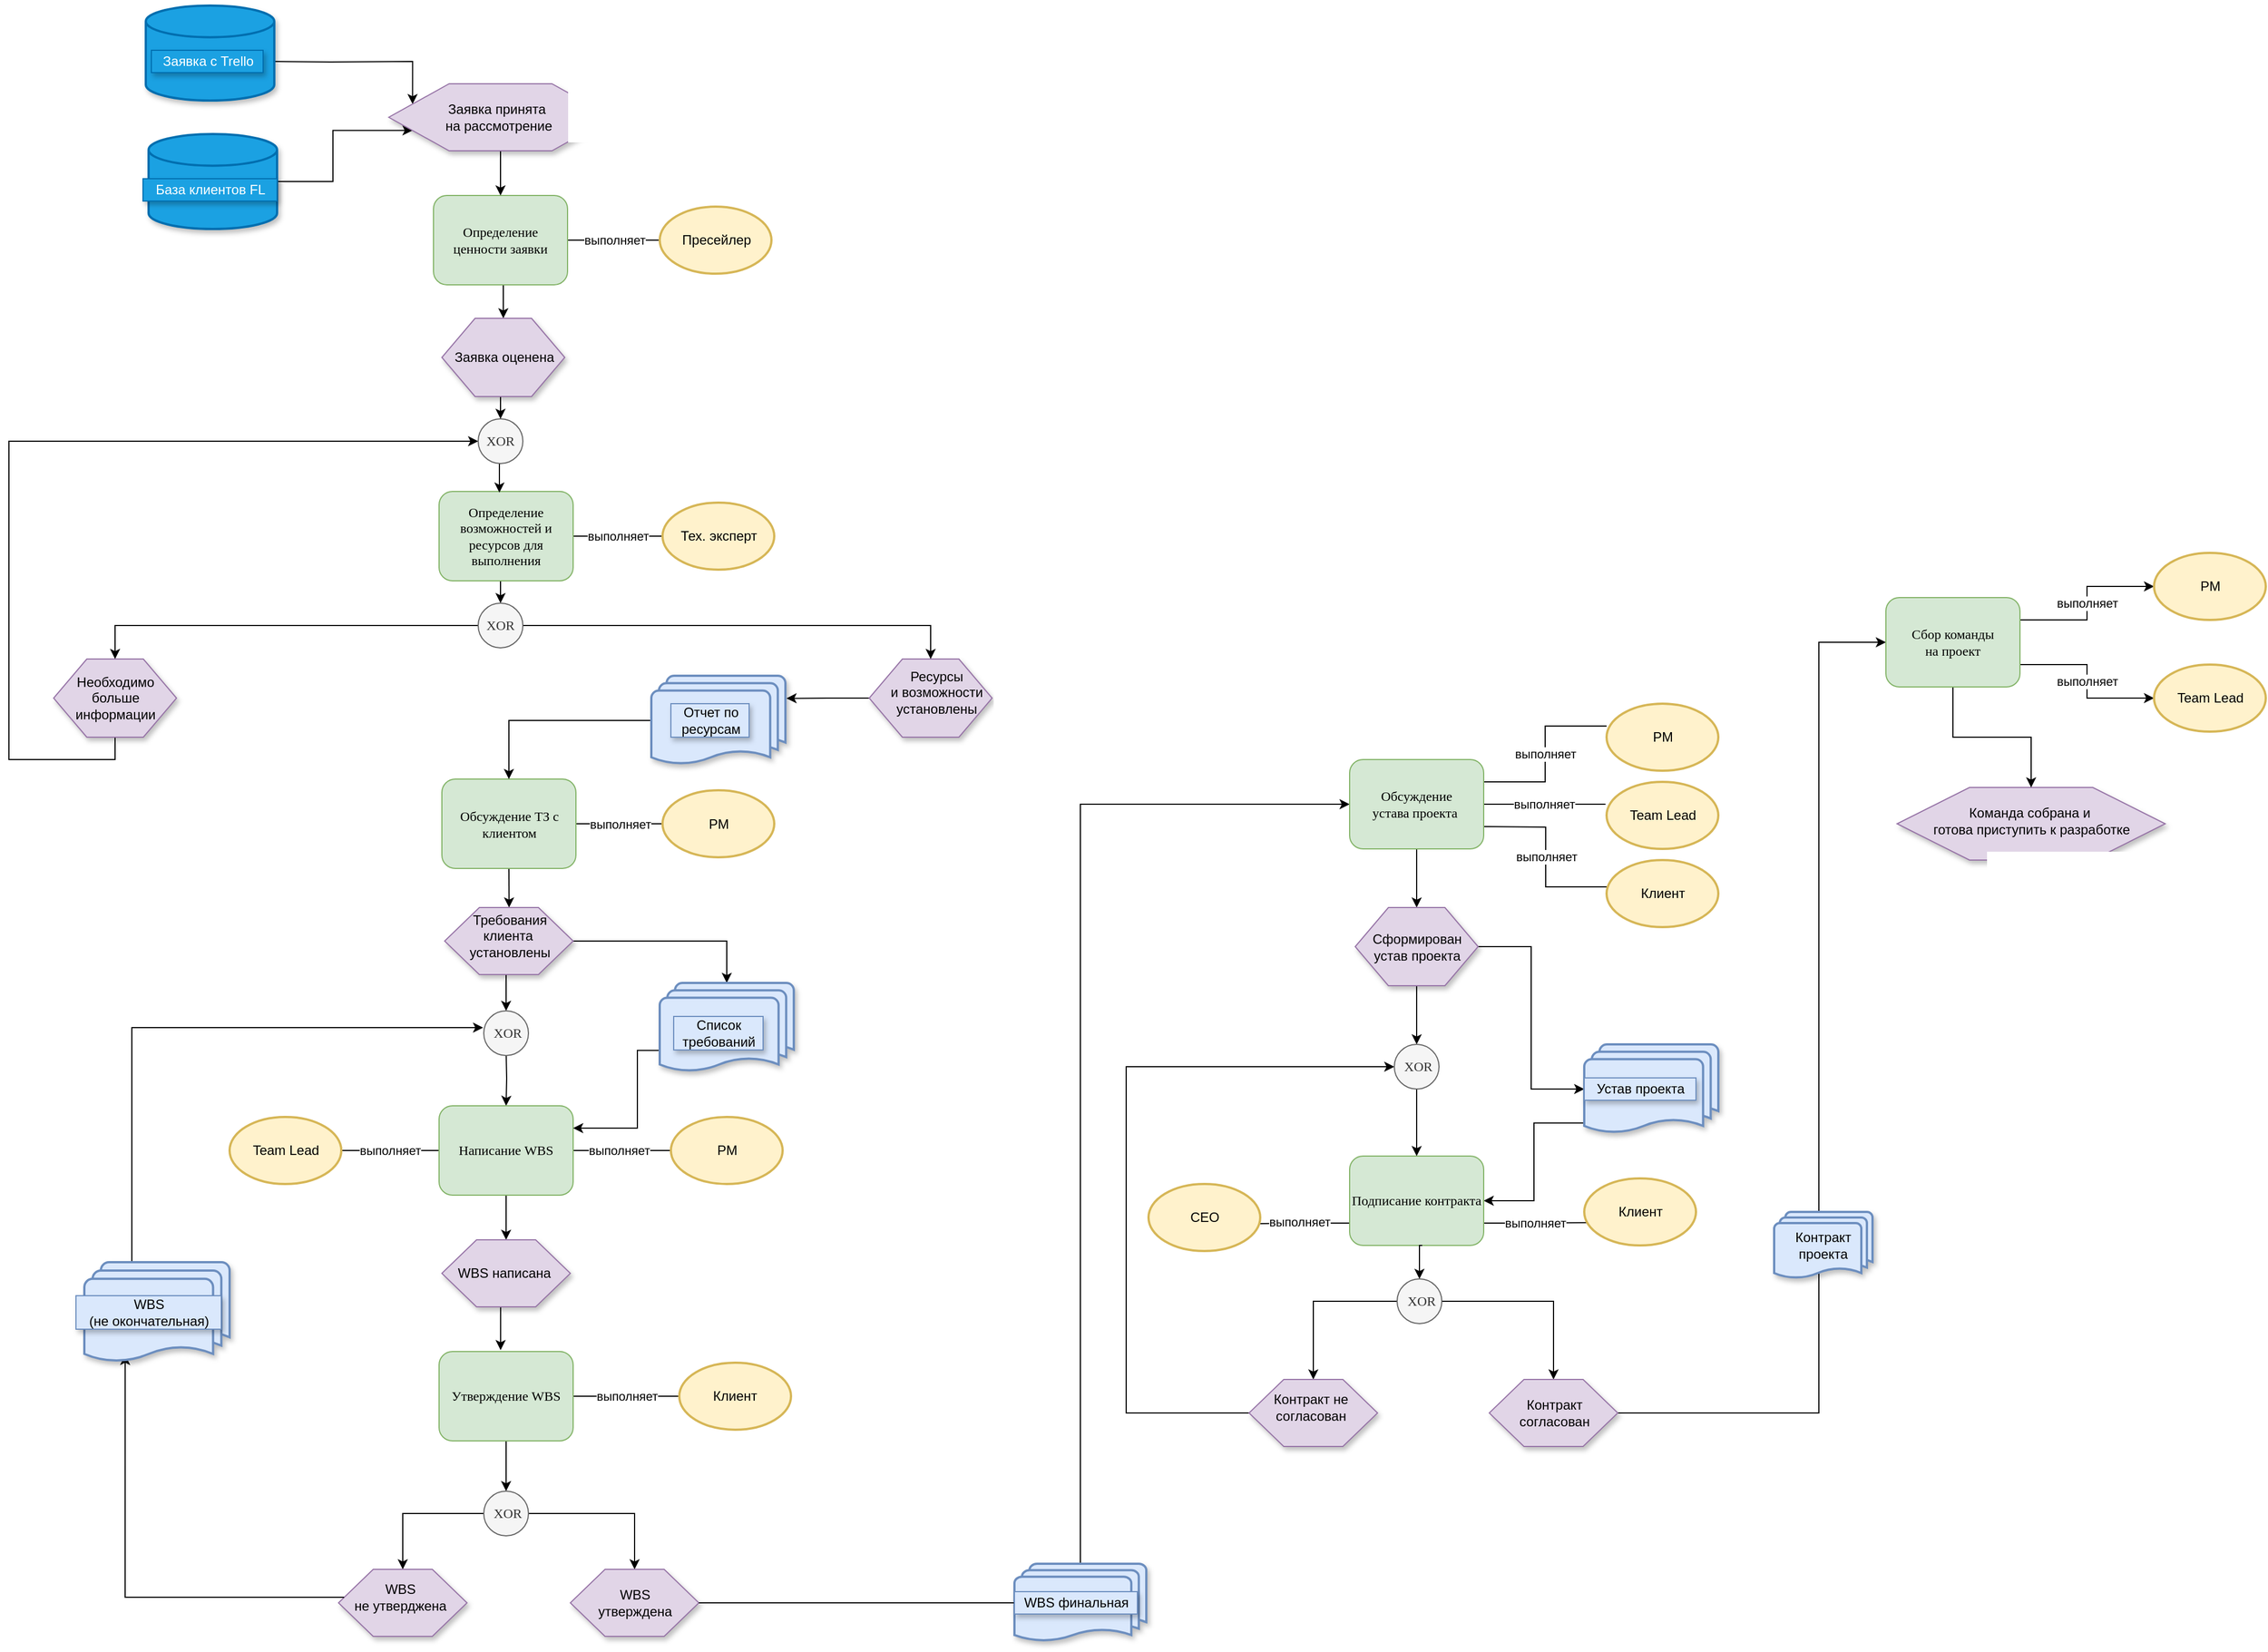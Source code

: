 <mxfile version="15.5.8" type="github">
  <diagram name="Page-1" id="8ce9d11a-91a2-4d17-14d8-a56ed91bf033">
    <mxGraphModel dx="3265" dy="1620" grid="1" gridSize="10" guides="1" tooltips="1" connect="1" arrows="1" fold="1" page="1" pageScale="1" pageWidth="900" pageHeight="1600" background="none" math="0" shadow="0">
      <root>
        <mxCell id="0" />
        <mxCell id="1" parent="0" />
        <mxCell id="XL9_cZ4qsGIXgxrW0bPy-180" style="edgeStyle=orthogonalEdgeStyle;rounded=0;orthogonalLoop=1;jettySize=auto;html=1;entryX=0;entryY=0.25;entryDx=0;entryDy=0;endArrow=classic;endFill=1;" edge="1" parent="1" target="XL9_cZ4qsGIXgxrW0bPy-146">
          <mxGeometry relative="1" as="geometry">
            <mxPoint x="145" y="120.0" as="sourcePoint" />
          </mxGeometry>
        </mxCell>
        <mxCell id="XL9_cZ4qsGIXgxrW0bPy-179" style="edgeStyle=orthogonalEdgeStyle;rounded=0;orthogonalLoop=1;jettySize=auto;html=1;entryX=0;entryY=0.75;entryDx=0;entryDy=0;endArrow=classic;endFill=1;" edge="1" parent="1" source="XL9_cZ4qsGIXgxrW0bPy-8" target="XL9_cZ4qsGIXgxrW0bPy-146">
          <mxGeometry relative="1" as="geometry" />
        </mxCell>
        <mxCell id="XL9_cZ4qsGIXgxrW0bPy-8" value="" style="strokeWidth=2;html=1;shape=mxgraph.flowchart.database;whiteSpace=wrap;shadow=1;fillColor=#1ba1e2;fontColor=#ffffff;strokeColor=#006EAF;" vertex="1" parent="1">
          <mxGeometry x="35" y="185" width="115" height="85" as="geometry" />
        </mxCell>
        <mxCell id="XL9_cZ4qsGIXgxrW0bPy-9" value="База клиентов FL" style="text;html=1;resizable=0;autosize=1;align=center;verticalAlign=middle;points=[];fillColor=#1ba1e2;strokeColor=#006EAF;rounded=0;shadow=1;fontColor=#ffffff;" vertex="1" parent="1">
          <mxGeometry x="30" y="225" width="120" height="20" as="geometry" />
        </mxCell>
        <mxCell id="XL9_cZ4qsGIXgxrW0bPy-175" style="edgeStyle=orthogonalEdgeStyle;rounded=0;orthogonalLoop=1;jettySize=auto;html=1;exitX=0.5;exitY=1;exitDx=0;exitDy=0;entryX=0;entryY=0.5;entryDx=0;entryDy=0;endArrow=classic;endFill=1;" edge="1" parent="1" source="XL9_cZ4qsGIXgxrW0bPy-18" target="XL9_cZ4qsGIXgxrW0bPy-144">
          <mxGeometry relative="1" as="geometry">
            <Array as="points">
              <mxPoint x="5" y="745" />
              <mxPoint x="-90" y="745" />
              <mxPoint x="-90" y="460" />
            </Array>
          </mxGeometry>
        </mxCell>
        <mxCell id="XL9_cZ4qsGIXgxrW0bPy-18" value="" style="verticalLabelPosition=bottom;verticalAlign=top;html=1;shape=hexagon;perimeter=hexagonPerimeter2;arcSize=6;size=0.27;shadow=1;fillColor=#e1d5e7;strokeColor=#9673a6;" vertex="1" parent="1">
          <mxGeometry x="-50" y="655" width="110" height="70" as="geometry" />
        </mxCell>
        <mxCell id="XL9_cZ4qsGIXgxrW0bPy-20" value="Необходимо&lt;br&gt;больше&lt;br&gt;информации" style="text;html=1;resizable=0;autosize=1;align=center;verticalAlign=middle;points=[];fillColor=none;strokeColor=none;rounded=0;shadow=1;" vertex="1" parent="1">
          <mxGeometry x="-40" y="665" width="90" height="50" as="geometry" />
        </mxCell>
        <mxCell id="XL9_cZ4qsGIXgxrW0bPy-118" style="edgeStyle=orthogonalEdgeStyle;rounded=0;orthogonalLoop=1;jettySize=auto;html=1;exitX=1;exitY=0.5;exitDx=0;exitDy=0;entryX=0;entryY=0.5;entryDx=0;entryDy=0;entryPerimeter=0;endArrow=none;endFill=0;" edge="1" parent="1" source="XL9_cZ4qsGIXgxrW0bPy-21" target="XL9_cZ4qsGIXgxrW0bPy-116">
          <mxGeometry relative="1" as="geometry" />
        </mxCell>
        <mxCell id="XL9_cZ4qsGIXgxrW0bPy-119" value="выполняет" style="edgeLabel;html=1;align=center;verticalAlign=middle;resizable=0;points=[];" vertex="1" connectable="0" parent="XL9_cZ4qsGIXgxrW0bPy-118">
          <mxGeometry x="-0.275" y="-1" relative="1" as="geometry">
            <mxPoint x="11" y="-1" as="offset" />
          </mxGeometry>
        </mxCell>
        <mxCell id="XL9_cZ4qsGIXgxrW0bPy-170" style="edgeStyle=orthogonalEdgeStyle;rounded=0;orthogonalLoop=1;jettySize=auto;html=1;exitX=0.5;exitY=1;exitDx=0;exitDy=0;entryX=0.5;entryY=0;entryDx=0;entryDy=0;endArrow=classic;endFill=1;" edge="1" parent="1" source="XL9_cZ4qsGIXgxrW0bPy-21" target="XL9_cZ4qsGIXgxrW0bPy-169">
          <mxGeometry relative="1" as="geometry" />
        </mxCell>
        <mxCell id="XL9_cZ4qsGIXgxrW0bPy-21" value="Определение&lt;br&gt;возможностей и ресурсов для выполнения" style="rounded=1;whiteSpace=wrap;html=1;shadow=0;labelBackgroundColor=none;strokeWidth=1;fontFamily=Verdana;fontSize=12;align=center;fillColor=#d5e8d4;strokeColor=#82b366;" vertex="1" parent="1">
          <mxGeometry x="295" y="505" width="120" height="80" as="geometry" />
        </mxCell>
        <mxCell id="XL9_cZ4qsGIXgxrW0bPy-182" style="edgeStyle=orthogonalEdgeStyle;rounded=0;orthogonalLoop=1;jettySize=auto;html=1;exitX=0;exitY=0.5;exitDx=0;exitDy=0;entryX=1.008;entryY=0.253;entryDx=0;entryDy=0;entryPerimeter=0;endArrow=classic;endFill=1;" edge="1" parent="1" source="XL9_cZ4qsGIXgxrW0bPy-32" target="XL9_cZ4qsGIXgxrW0bPy-176">
          <mxGeometry relative="1" as="geometry" />
        </mxCell>
        <mxCell id="XL9_cZ4qsGIXgxrW0bPy-32" value="" style="verticalLabelPosition=bottom;verticalAlign=top;html=1;shape=hexagon;perimeter=hexagonPerimeter2;arcSize=6;size=0.27;shadow=1;fillColor=#e1d5e7;strokeColor=#9673a6;" vertex="1" parent="1">
          <mxGeometry x="680" y="655" width="110" height="70" as="geometry" />
        </mxCell>
        <mxCell id="XL9_cZ4qsGIXgxrW0bPy-34" value="Ресурсы&lt;br&gt;и возможности&lt;br&gt;установлены" style="text;html=1;resizable=0;autosize=1;align=center;verticalAlign=middle;points=[];fillColor=none;strokeColor=none;rounded=0;shadow=1;" vertex="1" parent="1">
          <mxGeometry x="690" y="660" width="100" height="50" as="geometry" />
        </mxCell>
        <mxCell id="XL9_cZ4qsGIXgxrW0bPy-46" value="выполняет" style="edgeStyle=orthogonalEdgeStyle;rounded=0;orthogonalLoop=1;jettySize=auto;html=1;endArrow=none;endFill=0;" edge="1" parent="1" source="XL9_cZ4qsGIXgxrW0bPy-38" target="XL9_cZ4qsGIXgxrW0bPy-44">
          <mxGeometry relative="1" as="geometry" />
        </mxCell>
        <mxCell id="XL9_cZ4qsGIXgxrW0bPy-159" style="edgeStyle=orthogonalEdgeStyle;rounded=0;orthogonalLoop=1;jettySize=auto;html=1;exitX=0.5;exitY=1;exitDx=0;exitDy=0;entryX=0.502;entryY=0;entryDx=0;entryDy=0;entryPerimeter=0;endArrow=classic;endFill=1;" edge="1" parent="1" source="XL9_cZ4qsGIXgxrW0bPy-38" target="XL9_cZ4qsGIXgxrW0bPy-42">
          <mxGeometry relative="1" as="geometry" />
        </mxCell>
        <mxCell id="XL9_cZ4qsGIXgxrW0bPy-38" value="Обсуждение ТЗ с&lt;br&gt;клиентом" style="rounded=1;whiteSpace=wrap;html=1;shadow=0;labelBackgroundColor=none;strokeWidth=1;fontFamily=Verdana;fontSize=12;align=center;fillColor=#d5e8d4;strokeColor=#82b366;" vertex="1" parent="1">
          <mxGeometry x="297.5" y="762.5" width="120" height="80" as="geometry" />
        </mxCell>
        <mxCell id="XL9_cZ4qsGIXgxrW0bPy-48" style="edgeStyle=orthogonalEdgeStyle;rounded=0;orthogonalLoop=1;jettySize=auto;html=1;exitX=0.5;exitY=1;exitDx=0;exitDy=0;entryX=0.5;entryY=0;entryDx=0;entryDy=0;endArrow=classic;endFill=1;" edge="1" parent="1" target="XL9_cZ4qsGIXgxrW0bPy-47">
          <mxGeometry relative="1" as="geometry">
            <mxPoint x="355" y="1005" as="sourcePoint" />
          </mxGeometry>
        </mxCell>
        <mxCell id="XL9_cZ4qsGIXgxrW0bPy-185" style="edgeStyle=orthogonalEdgeStyle;rounded=0;orthogonalLoop=1;jettySize=auto;html=1;exitX=1;exitY=0.5;exitDx=0;exitDy=0;entryX=0.5;entryY=0;entryDx=0;entryDy=0;entryPerimeter=0;endArrow=classic;endFill=1;" edge="1" parent="1" source="XL9_cZ4qsGIXgxrW0bPy-41" target="XL9_cZ4qsGIXgxrW0bPy-85">
          <mxGeometry relative="1" as="geometry" />
        </mxCell>
        <mxCell id="XL9_cZ4qsGIXgxrW0bPy-186" style="edgeStyle=orthogonalEdgeStyle;rounded=0;orthogonalLoop=1;jettySize=auto;html=1;exitX=0.5;exitY=1;exitDx=0;exitDy=0;entryX=0.5;entryY=0;entryDx=0;entryDy=0;endArrow=classic;endFill=1;" edge="1" parent="1" source="XL9_cZ4qsGIXgxrW0bPy-41" target="XL9_cZ4qsGIXgxrW0bPy-181">
          <mxGeometry relative="1" as="geometry" />
        </mxCell>
        <mxCell id="XL9_cZ4qsGIXgxrW0bPy-41" value="" style="verticalLabelPosition=bottom;verticalAlign=top;html=1;shape=hexagon;perimeter=hexagonPerimeter2;arcSize=6;size=0.27;shadow=1;fillColor=#e1d5e7;strokeColor=#9673a6;" vertex="1" parent="1">
          <mxGeometry x="300" y="877.5" width="115" height="60" as="geometry" />
        </mxCell>
        <mxCell id="XL9_cZ4qsGIXgxrW0bPy-42" value="Требования&lt;br&gt;клиента&amp;nbsp;&lt;br&gt;установлены" style="text;html=1;resizable=0;autosize=1;align=center;verticalAlign=middle;points=[];fillColor=none;strokeColor=none;rounded=0;shadow=1;" vertex="1" parent="1">
          <mxGeometry x="312.5" y="877.5" width="90" height="50" as="geometry" />
        </mxCell>
        <mxCell id="XL9_cZ4qsGIXgxrW0bPy-44" value="" style="strokeWidth=2;html=1;shape=mxgraph.flowchart.start_1;whiteSpace=wrap;fillColor=#fff2cc;strokeColor=#d6b656;" vertex="1" parent="1">
          <mxGeometry x="495" y="772.5" width="100" height="60" as="geometry" />
        </mxCell>
        <mxCell id="XL9_cZ4qsGIXgxrW0bPy-45" value="PM" style="text;html=1;resizable=0;autosize=1;align=center;verticalAlign=middle;points=[];fillColor=none;strokeColor=none;rounded=0;shadow=1;" vertex="1" parent="1">
          <mxGeometry x="530" y="792.5" width="30" height="20" as="geometry" />
        </mxCell>
        <mxCell id="XL9_cZ4qsGIXgxrW0bPy-52" style="edgeStyle=orthogonalEdgeStyle;rounded=0;orthogonalLoop=1;jettySize=auto;html=1;exitX=1;exitY=0.5;exitDx=0;exitDy=0;entryX=0;entryY=0.5;entryDx=0;entryDy=0;entryPerimeter=0;endArrow=none;endFill=0;" edge="1" parent="1" source="XL9_cZ4qsGIXgxrW0bPy-47" target="XL9_cZ4qsGIXgxrW0bPy-50">
          <mxGeometry relative="1" as="geometry" />
        </mxCell>
        <mxCell id="XL9_cZ4qsGIXgxrW0bPy-53" value="выполняет" style="edgeLabel;html=1;align=center;verticalAlign=middle;resizable=0;points=[];" vertex="1" connectable="0" parent="XL9_cZ4qsGIXgxrW0bPy-52">
          <mxGeometry x="-0.065" relative="1" as="geometry">
            <mxPoint as="offset" />
          </mxGeometry>
        </mxCell>
        <mxCell id="XL9_cZ4qsGIXgxrW0bPy-54" value="выполняет" style="edgeStyle=orthogonalEdgeStyle;rounded=0;orthogonalLoop=1;jettySize=auto;html=1;exitX=0;exitY=0.5;exitDx=0;exitDy=0;entryX=1;entryY=0.5;entryDx=0;entryDy=0;entryPerimeter=0;endArrow=none;endFill=0;" edge="1" parent="1" source="XL9_cZ4qsGIXgxrW0bPy-47" target="XL9_cZ4qsGIXgxrW0bPy-51">
          <mxGeometry relative="1" as="geometry" />
        </mxCell>
        <mxCell id="XL9_cZ4qsGIXgxrW0bPy-58" style="edgeStyle=orthogonalEdgeStyle;rounded=0;orthogonalLoop=1;jettySize=auto;html=1;exitX=0.5;exitY=1;exitDx=0;exitDy=0;entryX=0.5;entryY=0;entryDx=0;entryDy=0;endArrow=classic;endFill=1;" edge="1" parent="1" source="XL9_cZ4qsGIXgxrW0bPy-47" target="XL9_cZ4qsGIXgxrW0bPy-56">
          <mxGeometry relative="1" as="geometry" />
        </mxCell>
        <mxCell id="XL9_cZ4qsGIXgxrW0bPy-47" value="Написание WBS" style="rounded=1;whiteSpace=wrap;html=1;shadow=0;labelBackgroundColor=none;strokeWidth=1;fontFamily=Verdana;fontSize=12;align=center;fillColor=#d5e8d4;strokeColor=#82b366;" vertex="1" parent="1">
          <mxGeometry x="295" y="1055" width="120" height="80" as="geometry" />
        </mxCell>
        <mxCell id="XL9_cZ4qsGIXgxrW0bPy-50" value="PM" style="strokeWidth=2;html=1;shape=mxgraph.flowchart.start_1;whiteSpace=wrap;fillColor=#fff2cc;strokeColor=#d6b656;" vertex="1" parent="1">
          <mxGeometry x="502.5" y="1065" width="100" height="60" as="geometry" />
        </mxCell>
        <mxCell id="XL9_cZ4qsGIXgxrW0bPy-51" value="Team Lead" style="strokeWidth=2;html=1;shape=mxgraph.flowchart.start_1;whiteSpace=wrap;fillColor=#fff2cc;strokeColor=#d6b656;" vertex="1" parent="1">
          <mxGeometry x="107.5" y="1065" width="100" height="60" as="geometry" />
        </mxCell>
        <mxCell id="XL9_cZ4qsGIXgxrW0bPy-61" style="edgeStyle=orthogonalEdgeStyle;rounded=0;orthogonalLoop=1;jettySize=auto;html=1;exitX=0.5;exitY=1;exitDx=0;exitDy=0;entryX=0.459;entryY=-0.016;entryDx=0;entryDy=0;entryPerimeter=0;endArrow=classic;endFill=1;" edge="1" parent="1" target="XL9_cZ4qsGIXgxrW0bPy-60">
          <mxGeometry relative="1" as="geometry">
            <mxPoint x="352.5" y="1235" as="sourcePoint" />
          </mxGeometry>
        </mxCell>
        <mxCell id="XL9_cZ4qsGIXgxrW0bPy-56" value="" style="verticalLabelPosition=bottom;verticalAlign=top;html=1;shape=hexagon;perimeter=hexagonPerimeter2;arcSize=6;size=0.27;shadow=1;fillColor=#e1d5e7;strokeColor=#9673a6;" vertex="1" parent="1">
          <mxGeometry x="297.5" y="1175" width="115" height="60" as="geometry" />
        </mxCell>
        <mxCell id="XL9_cZ4qsGIXgxrW0bPy-59" value="WBS написана" style="text;html=1;resizable=0;autosize=1;align=center;verticalAlign=middle;points=[];fillColor=none;strokeColor=none;rounded=0;shadow=1;" vertex="1" parent="1">
          <mxGeometry x="302.5" y="1195" width="100" height="20" as="geometry" />
        </mxCell>
        <mxCell id="XL9_cZ4qsGIXgxrW0bPy-63" style="edgeStyle=orthogonalEdgeStyle;rounded=0;orthogonalLoop=1;jettySize=auto;html=1;exitX=0.5;exitY=1;exitDx=0;exitDy=0;entryX=0.5;entryY=0;entryDx=0;entryDy=0;endArrow=classic;endFill=1;" edge="1" parent="1" source="XL9_cZ4qsGIXgxrW0bPy-60" target="XL9_cZ4qsGIXgxrW0bPy-62">
          <mxGeometry relative="1" as="geometry" />
        </mxCell>
        <mxCell id="XL9_cZ4qsGIXgxrW0bPy-69" value="выполняет" style="edgeStyle=orthogonalEdgeStyle;rounded=0;orthogonalLoop=1;jettySize=auto;html=1;exitX=1;exitY=0.5;exitDx=0;exitDy=0;entryX=0;entryY=0.5;entryDx=0;entryDy=0;entryPerimeter=0;endArrow=none;endFill=0;" edge="1" parent="1" source="XL9_cZ4qsGIXgxrW0bPy-60" target="XL9_cZ4qsGIXgxrW0bPy-68">
          <mxGeometry relative="1" as="geometry" />
        </mxCell>
        <mxCell id="XL9_cZ4qsGIXgxrW0bPy-60" value="Утверждение WBS" style="rounded=1;whiteSpace=wrap;html=1;shadow=0;labelBackgroundColor=none;strokeWidth=1;fontFamily=Verdana;fontSize=12;align=center;fillColor=#d5e8d4;strokeColor=#82b366;" vertex="1" parent="1">
          <mxGeometry x="295" y="1275" width="120" height="80" as="geometry" />
        </mxCell>
        <mxCell id="XL9_cZ4qsGIXgxrW0bPy-70" style="edgeStyle=orthogonalEdgeStyle;rounded=0;orthogonalLoop=1;jettySize=auto;html=1;exitX=0;exitY=0.5;exitDx=0;exitDy=0;entryX=0.5;entryY=0;entryDx=0;entryDy=0;endArrow=classic;endFill=1;" edge="1" parent="1" source="XL9_cZ4qsGIXgxrW0bPy-62" target="XL9_cZ4qsGIXgxrW0bPy-64">
          <mxGeometry relative="1" as="geometry" />
        </mxCell>
        <mxCell id="XL9_cZ4qsGIXgxrW0bPy-74" style="edgeStyle=orthogonalEdgeStyle;rounded=0;orthogonalLoop=1;jettySize=auto;html=1;exitX=1;exitY=0.5;exitDx=0;exitDy=0;entryX=0.5;entryY=0;entryDx=0;entryDy=0;endArrow=classic;endFill=1;" edge="1" parent="1" source="XL9_cZ4qsGIXgxrW0bPy-62" target="XL9_cZ4qsGIXgxrW0bPy-66">
          <mxGeometry relative="1" as="geometry" />
        </mxCell>
        <mxCell id="XL9_cZ4qsGIXgxrW0bPy-62" value="&amp;nbsp;XOR" style="ellipse;whiteSpace=wrap;html=1;rounded=1;shadow=0;labelBackgroundColor=none;strokeWidth=1;fontFamily=Verdana;fontSize=12;align=center;fillColor=#f5f5f5;fontColor=#333333;strokeColor=#666666;" vertex="1" parent="1">
          <mxGeometry x="335" y="1400" width="40" height="40" as="geometry" />
        </mxCell>
        <mxCell id="XL9_cZ4qsGIXgxrW0bPy-64" value="" style="verticalLabelPosition=bottom;verticalAlign=top;html=1;shape=hexagon;perimeter=hexagonPerimeter2;arcSize=6;size=0.27;shadow=1;fillColor=#e1d5e7;strokeColor=#9673a6;" vertex="1" parent="1">
          <mxGeometry x="205" y="1470" width="115" height="60" as="geometry" />
        </mxCell>
        <mxCell id="XL9_cZ4qsGIXgxrW0bPy-187" style="edgeStyle=orthogonalEdgeStyle;rounded=0;orthogonalLoop=1;jettySize=auto;html=1;entryX=0.281;entryY=0.922;entryDx=0;entryDy=0;entryPerimeter=0;endArrow=classic;endFill=1;" edge="1" parent="1" source="XL9_cZ4qsGIXgxrW0bPy-65" target="XL9_cZ4qsGIXgxrW0bPy-82">
          <mxGeometry relative="1" as="geometry" />
        </mxCell>
        <mxCell id="XL9_cZ4qsGIXgxrW0bPy-65" value="WBS &lt;br&gt;не утверджена" style="text;html=1;resizable=0;autosize=1;align=center;verticalAlign=middle;points=[];fillColor=none;strokeColor=none;rounded=0;shadow=1;" vertex="1" parent="1">
          <mxGeometry x="210" y="1480" width="100" height="30" as="geometry" />
        </mxCell>
        <mxCell id="XL9_cZ4qsGIXgxrW0bPy-66" value="" style="verticalLabelPosition=bottom;verticalAlign=top;html=1;shape=hexagon;perimeter=hexagonPerimeter2;arcSize=6;size=0.27;shadow=1;fillColor=#e1d5e7;strokeColor=#9673a6;" vertex="1" parent="1">
          <mxGeometry x="412.5" y="1470" width="115" height="60" as="geometry" />
        </mxCell>
        <mxCell id="XL9_cZ4qsGIXgxrW0bPy-67" value="WBS &lt;br&gt;утверждена" style="text;html=1;resizable=0;autosize=1;align=center;verticalAlign=middle;points=[];fillColor=none;strokeColor=none;rounded=0;shadow=1;" vertex="1" parent="1">
          <mxGeometry x="430" y="1485" width="80" height="30" as="geometry" />
        </mxCell>
        <mxCell id="XL9_cZ4qsGIXgxrW0bPy-68" value="Клиент" style="strokeWidth=2;html=1;shape=mxgraph.flowchart.start_1;whiteSpace=wrap;fillColor=#fff2cc;strokeColor=#d6b656;" vertex="1" parent="1">
          <mxGeometry x="510" y="1285" width="100" height="60" as="geometry" />
        </mxCell>
        <mxCell id="XL9_cZ4qsGIXgxrW0bPy-190" style="edgeStyle=orthogonalEdgeStyle;rounded=0;orthogonalLoop=1;jettySize=auto;html=1;exitX=0.5;exitY=0;exitDx=0;exitDy=0;exitPerimeter=0;entryX=0;entryY=0.5;entryDx=0;entryDy=0;endArrow=classic;endFill=1;" edge="1" parent="1" source="XL9_cZ4qsGIXgxrW0bPy-79" target="XL9_cZ4qsGIXgxrW0bPy-95">
          <mxGeometry relative="1" as="geometry" />
        </mxCell>
        <mxCell id="XL9_cZ4qsGIXgxrW0bPy-79" value="" style="strokeWidth=2;html=1;shape=mxgraph.flowchart.multi-document;whiteSpace=wrap;shadow=1;fillColor=#dae8fc;strokeColor=#6c8ebf;" vertex="1" parent="1">
          <mxGeometry x="810" y="1465" width="118" height="70" as="geometry" />
        </mxCell>
        <mxCell id="XL9_cZ4qsGIXgxrW0bPy-80" value="" style="edgeStyle=orthogonalEdgeStyle;rounded=0;orthogonalLoop=1;jettySize=auto;html=1;exitX=1;exitY=0.5;exitDx=0;exitDy=0;entryX=0;entryY=0.5;entryDx=0;entryDy=0;endArrow=none;endFill=1;" edge="1" parent="1" source="XL9_cZ4qsGIXgxrW0bPy-66" target="XL9_cZ4qsGIXgxrW0bPy-79">
          <mxGeometry relative="1" as="geometry">
            <mxPoint x="530.0" y="1380" as="sourcePoint" />
            <mxPoint x="930" y="730" as="targetPoint" />
          </mxGeometry>
        </mxCell>
        <mxCell id="XL9_cZ4qsGIXgxrW0bPy-81" value="WBS финальная" style="text;html=1;resizable=0;autosize=1;align=center;verticalAlign=middle;points=[];fillColor=#dae8fc;strokeColor=#6c8ebf;rounded=0;shadow=1;" vertex="1" parent="1">
          <mxGeometry x="810" y="1490" width="110" height="20" as="geometry" />
        </mxCell>
        <mxCell id="XL9_cZ4qsGIXgxrW0bPy-188" style="edgeStyle=orthogonalEdgeStyle;rounded=0;orthogonalLoop=1;jettySize=auto;html=1;entryX=-0.015;entryY=0.375;entryDx=0;entryDy=0;entryPerimeter=0;endArrow=classic;endFill=1;" edge="1" parent="1" source="XL9_cZ4qsGIXgxrW0bPy-82" target="XL9_cZ4qsGIXgxrW0bPy-181">
          <mxGeometry relative="1" as="geometry">
            <Array as="points">
              <mxPoint x="20" y="985" />
            </Array>
          </mxGeometry>
        </mxCell>
        <mxCell id="XL9_cZ4qsGIXgxrW0bPy-82" value="" style="strokeWidth=2;html=1;shape=mxgraph.flowchart.multi-document;whiteSpace=wrap;shadow=1;fillColor=#dae8fc;strokeColor=#6c8ebf;" vertex="1" parent="1">
          <mxGeometry x="-22.5" y="1195" width="130" height="90" as="geometry" />
        </mxCell>
        <mxCell id="XL9_cZ4qsGIXgxrW0bPy-83" value="WBS &lt;br&gt;(не окончательная)" style="text;html=1;resizable=0;autosize=1;align=center;verticalAlign=middle;points=[];fillColor=#dae8fc;strokeColor=#6c8ebf;rounded=0;shadow=1;" vertex="1" parent="1">
          <mxGeometry x="-30" y="1225" width="130" height="30" as="geometry" />
        </mxCell>
        <mxCell id="XL9_cZ4qsGIXgxrW0bPy-88" style="edgeStyle=orthogonalEdgeStyle;rounded=0;orthogonalLoop=1;jettySize=auto;html=1;exitX=0.5;exitY=0.88;exitDx=0;exitDy=0;exitPerimeter=0;entryX=1;entryY=0.25;entryDx=0;entryDy=0;endArrow=classic;endFill=1;" edge="1" parent="1" target="XL9_cZ4qsGIXgxrW0bPy-47">
          <mxGeometry relative="1" as="geometry">
            <mxPoint x="552.5" y="1005.4" as="sourcePoint" />
            <Array as="points">
              <mxPoint x="472.5" y="1005" />
              <mxPoint x="472.5" y="1075" />
            </Array>
          </mxGeometry>
        </mxCell>
        <mxCell id="XL9_cZ4qsGIXgxrW0bPy-85" value="" style="strokeWidth=2;html=1;shape=mxgraph.flowchart.multi-document;whiteSpace=wrap;shadow=1;fillColor=#dae8fc;strokeColor=#6c8ebf;" vertex="1" parent="1">
          <mxGeometry x="492.5" y="945" width="120" height="80" as="geometry" />
        </mxCell>
        <mxCell id="XL9_cZ4qsGIXgxrW0bPy-86" value="Список &lt;br&gt;требований" style="text;html=1;resizable=0;autosize=1;align=center;verticalAlign=middle;points=[];fillColor=#dae8fc;strokeColor=#6c8ebf;rounded=0;shadow=1;" vertex="1" parent="1">
          <mxGeometry x="505" y="975" width="80" height="30" as="geometry" />
        </mxCell>
        <mxCell id="XL9_cZ4qsGIXgxrW0bPy-127" value="выполняет" style="edgeStyle=orthogonalEdgeStyle;rounded=0;orthogonalLoop=1;jettySize=auto;html=1;exitX=1;exitY=0.5;exitDx=0;exitDy=0;entryX=-0.01;entryY=0.333;entryDx=0;entryDy=0;entryPerimeter=0;endArrow=none;endFill=0;" edge="1" parent="1" source="XL9_cZ4qsGIXgxrW0bPy-95" target="XL9_cZ4qsGIXgxrW0bPy-125">
          <mxGeometry relative="1" as="geometry" />
        </mxCell>
        <mxCell id="XL9_cZ4qsGIXgxrW0bPy-128" value="выполняет" style="edgeStyle=orthogonalEdgeStyle;rounded=0;orthogonalLoop=1;jettySize=auto;html=1;exitX=1;exitY=0.25;exitDx=0;exitDy=0;entryX=0;entryY=0.333;entryDx=0;entryDy=0;entryPerimeter=0;endArrow=none;endFill=0;" edge="1" parent="1" source="XL9_cZ4qsGIXgxrW0bPy-95" target="XL9_cZ4qsGIXgxrW0bPy-123">
          <mxGeometry relative="1" as="geometry" />
        </mxCell>
        <mxCell id="XL9_cZ4qsGIXgxrW0bPy-129" value="выполняет" style="edgeStyle=orthogonalEdgeStyle;rounded=0;orthogonalLoop=1;jettySize=auto;html=1;entryX=0.01;entryY=0.4;entryDx=0;entryDy=0;entryPerimeter=0;endArrow=none;endFill=0;" edge="1" parent="1" target="XL9_cZ4qsGIXgxrW0bPy-121">
          <mxGeometry relative="1" as="geometry">
            <mxPoint x="1230" y="805" as="sourcePoint" />
          </mxGeometry>
        </mxCell>
        <mxCell id="XL9_cZ4qsGIXgxrW0bPy-200" style="edgeStyle=orthogonalEdgeStyle;rounded=0;orthogonalLoop=1;jettySize=auto;html=1;exitX=0.5;exitY=1;exitDx=0;exitDy=0;entryX=0.5;entryY=0;entryDx=0;entryDy=0;endArrow=classic;endFill=1;" edge="1" parent="1" source="XL9_cZ4qsGIXgxrW0bPy-95" target="XL9_cZ4qsGIXgxrW0bPy-96">
          <mxGeometry relative="1" as="geometry" />
        </mxCell>
        <mxCell id="XL9_cZ4qsGIXgxrW0bPy-95" value="Обсуждение&lt;br&gt;устава проекта&amp;nbsp;" style="rounded=1;whiteSpace=wrap;html=1;shadow=0;labelBackgroundColor=none;strokeWidth=1;fontFamily=Verdana;fontSize=12;align=center;fillColor=#d5e8d4;strokeColor=#82b366;" vertex="1" parent="1">
          <mxGeometry x="1110" y="745" width="120" height="80" as="geometry" />
        </mxCell>
        <mxCell id="XL9_cZ4qsGIXgxrW0bPy-100" style="edgeStyle=orthogonalEdgeStyle;rounded=0;orthogonalLoop=1;jettySize=auto;html=1;exitX=1;exitY=0.5;exitDx=0;exitDy=0;entryX=0;entryY=0.5;entryDx=0;entryDy=0;entryPerimeter=0;endArrow=classic;endFill=1;" edge="1" parent="1" source="XL9_cZ4qsGIXgxrW0bPy-96" target="XL9_cZ4qsGIXgxrW0bPy-98">
          <mxGeometry relative="1" as="geometry" />
        </mxCell>
        <mxCell id="XL9_cZ4qsGIXgxrW0bPy-201" style="edgeStyle=orthogonalEdgeStyle;rounded=0;orthogonalLoop=1;jettySize=auto;html=1;exitX=0.5;exitY=1;exitDx=0;exitDy=0;entryX=0.5;entryY=0;entryDx=0;entryDy=0;endArrow=classic;endFill=1;" edge="1" parent="1" source="XL9_cZ4qsGIXgxrW0bPy-96" target="XL9_cZ4qsGIXgxrW0bPy-197">
          <mxGeometry relative="1" as="geometry" />
        </mxCell>
        <mxCell id="XL9_cZ4qsGIXgxrW0bPy-96" value="" style="verticalLabelPosition=bottom;verticalAlign=top;html=1;shape=hexagon;perimeter=hexagonPerimeter2;arcSize=6;size=0.27;shadow=1;fillColor=#e1d5e7;strokeColor=#9673a6;" vertex="1" parent="1">
          <mxGeometry x="1115" y="877.5" width="110" height="70" as="geometry" />
        </mxCell>
        <mxCell id="XL9_cZ4qsGIXgxrW0bPy-97" value="Сформирован&lt;br&gt;устав проекта" style="text;html=1;resizable=0;autosize=1;align=center;verticalAlign=middle;points=[];fillColor=none;strokeColor=none;rounded=0;shadow=1;" vertex="1" parent="1">
          <mxGeometry x="1120" y="897.5" width="100" height="30" as="geometry" />
        </mxCell>
        <mxCell id="XL9_cZ4qsGIXgxrW0bPy-105" style="edgeStyle=orthogonalEdgeStyle;rounded=0;orthogonalLoop=1;jettySize=auto;html=1;exitX=0.5;exitY=0.88;exitDx=0;exitDy=0;exitPerimeter=0;entryX=1;entryY=0.5;entryDx=0;entryDy=0;endArrow=classic;endFill=1;" edge="1" parent="1" source="XL9_cZ4qsGIXgxrW0bPy-98" target="XL9_cZ4qsGIXgxrW0bPy-101">
          <mxGeometry relative="1" as="geometry" />
        </mxCell>
        <mxCell id="XL9_cZ4qsGIXgxrW0bPy-98" value="" style="strokeWidth=2;html=1;shape=mxgraph.flowchart.multi-document;whiteSpace=wrap;shadow=1;fillColor=#dae8fc;strokeColor=#6c8ebf;" vertex="1" parent="1">
          <mxGeometry x="1320" y="1000" width="120" height="80" as="geometry" />
        </mxCell>
        <mxCell id="XL9_cZ4qsGIXgxrW0bPy-99" value="Устав проекта" style="text;html=1;resizable=0;autosize=1;align=center;verticalAlign=middle;points=[];fillColor=#dae8fc;strokeColor=#6c8ebf;rounded=0;shadow=1;" vertex="1" parent="1">
          <mxGeometry x="1320" y="1030" width="100" height="20" as="geometry" />
        </mxCell>
        <mxCell id="XL9_cZ4qsGIXgxrW0bPy-207" style="edgeStyle=orthogonalEdgeStyle;rounded=0;orthogonalLoop=1;jettySize=auto;html=1;exitX=0;exitY=0.75;exitDx=0;exitDy=0;entryX=1;entryY=0.592;entryDx=0;entryDy=0;entryPerimeter=0;endArrow=none;endFill=0;" edge="1" parent="1" source="XL9_cZ4qsGIXgxrW0bPy-101" target="XL9_cZ4qsGIXgxrW0bPy-204">
          <mxGeometry relative="1" as="geometry" />
        </mxCell>
        <mxCell id="XL9_cZ4qsGIXgxrW0bPy-208" value="выполняет" style="edgeLabel;html=1;align=center;verticalAlign=middle;resizable=0;points=[];" vertex="1" connectable="0" parent="XL9_cZ4qsGIXgxrW0bPy-207">
          <mxGeometry x="0.149" y="-2" relative="1" as="geometry">
            <mxPoint as="offset" />
          </mxGeometry>
        </mxCell>
        <mxCell id="XL9_cZ4qsGIXgxrW0bPy-209" value="выполняет" style="edgeStyle=orthogonalEdgeStyle;rounded=0;orthogonalLoop=1;jettySize=auto;html=1;exitX=1;exitY=0.75;exitDx=0;exitDy=0;entryX=0.029;entryY=0.66;entryDx=0;entryDy=0;entryPerimeter=0;endArrow=none;endFill=0;" edge="1" parent="1" source="XL9_cZ4qsGIXgxrW0bPy-101" target="XL9_cZ4qsGIXgxrW0bPy-202">
          <mxGeometry relative="1" as="geometry" />
        </mxCell>
        <mxCell id="XL9_cZ4qsGIXgxrW0bPy-101" value="Подписание контракта" style="rounded=1;whiteSpace=wrap;html=1;shadow=0;labelBackgroundColor=none;strokeWidth=1;fontFamily=Verdana;fontSize=12;align=center;fillColor=#d5e8d4;strokeColor=#82b366;" vertex="1" parent="1">
          <mxGeometry x="1110" y="1100" width="120" height="80" as="geometry" />
        </mxCell>
        <mxCell id="XL9_cZ4qsGIXgxrW0bPy-107" style="edgeStyle=orthogonalEdgeStyle;rounded=0;orthogonalLoop=1;jettySize=auto;html=1;exitX=0.5;exitY=1;exitDx=0;exitDy=0;entryX=0.5;entryY=0;entryDx=0;entryDy=0;endArrow=classic;endFill=1;" edge="1" parent="1" target="XL9_cZ4qsGIXgxrW0bPy-110">
          <mxGeometry relative="1" as="geometry">
            <mxPoint x="1175" y="1180" as="sourcePoint" />
          </mxGeometry>
        </mxCell>
        <mxCell id="XL9_cZ4qsGIXgxrW0bPy-108" style="edgeStyle=orthogonalEdgeStyle;rounded=0;orthogonalLoop=1;jettySize=auto;html=1;exitX=0;exitY=0.5;exitDx=0;exitDy=0;entryX=0.5;entryY=0;entryDx=0;entryDy=0;endArrow=classic;endFill=1;" edge="1" parent="1" source="XL9_cZ4qsGIXgxrW0bPy-110" target="XL9_cZ4qsGIXgxrW0bPy-111">
          <mxGeometry relative="1" as="geometry" />
        </mxCell>
        <mxCell id="XL9_cZ4qsGIXgxrW0bPy-109" style="edgeStyle=orthogonalEdgeStyle;rounded=0;orthogonalLoop=1;jettySize=auto;html=1;exitX=1;exitY=0.5;exitDx=0;exitDy=0;entryX=0.5;entryY=0;entryDx=0;entryDy=0;endArrow=classic;endFill=1;" edge="1" parent="1" source="XL9_cZ4qsGIXgxrW0bPy-110" target="XL9_cZ4qsGIXgxrW0bPy-113">
          <mxGeometry relative="1" as="geometry" />
        </mxCell>
        <mxCell id="XL9_cZ4qsGIXgxrW0bPy-110" value="&amp;nbsp;XOR" style="ellipse;whiteSpace=wrap;html=1;rounded=1;shadow=0;labelBackgroundColor=none;strokeWidth=1;fontFamily=Verdana;fontSize=12;align=center;fillColor=#f5f5f5;fontColor=#333333;strokeColor=#666666;" vertex="1" parent="1">
          <mxGeometry x="1152.5" y="1210" width="40" height="40" as="geometry" />
        </mxCell>
        <mxCell id="XL9_cZ4qsGIXgxrW0bPy-199" style="edgeStyle=orthogonalEdgeStyle;rounded=0;orthogonalLoop=1;jettySize=auto;html=1;exitX=0;exitY=0.5;exitDx=0;exitDy=0;entryX=0;entryY=0.5;entryDx=0;entryDy=0;endArrow=classic;endFill=1;" edge="1" parent="1" source="XL9_cZ4qsGIXgxrW0bPy-111" target="XL9_cZ4qsGIXgxrW0bPy-197">
          <mxGeometry relative="1" as="geometry">
            <Array as="points">
              <mxPoint x="910" y="1330" />
              <mxPoint x="910" y="1020" />
            </Array>
          </mxGeometry>
        </mxCell>
        <mxCell id="XL9_cZ4qsGIXgxrW0bPy-111" value="" style="verticalLabelPosition=bottom;verticalAlign=top;html=1;shape=hexagon;perimeter=hexagonPerimeter2;arcSize=6;size=0.27;shadow=1;fillColor=#e1d5e7;strokeColor=#9673a6;" vertex="1" parent="1">
          <mxGeometry x="1020" y="1300" width="115" height="60" as="geometry" />
        </mxCell>
        <mxCell id="XL9_cZ4qsGIXgxrW0bPy-112" value="Контракт не&lt;br&gt;согласован" style="text;html=1;resizable=0;autosize=1;align=center;verticalAlign=middle;points=[];fillColor=none;strokeColor=none;rounded=0;shadow=1;" vertex="1" parent="1">
          <mxGeometry x="1030" y="1310" width="90" height="30" as="geometry" />
        </mxCell>
        <mxCell id="XL9_cZ4qsGIXgxrW0bPy-133" style="edgeStyle=orthogonalEdgeStyle;rounded=0;orthogonalLoop=1;jettySize=auto;html=1;exitX=1;exitY=0.5;exitDx=0;exitDy=0;entryX=0;entryY=0.5;entryDx=0;entryDy=0;endArrow=classic;endFill=1;" edge="1" parent="1" source="XL9_cZ4qsGIXgxrW0bPy-113" target="XL9_cZ4qsGIXgxrW0bPy-132">
          <mxGeometry relative="1" as="geometry">
            <Array as="points">
              <mxPoint x="1530" y="1330" />
              <mxPoint x="1530" y="640" />
            </Array>
          </mxGeometry>
        </mxCell>
        <mxCell id="XL9_cZ4qsGIXgxrW0bPy-113" value="" style="verticalLabelPosition=bottom;verticalAlign=top;html=1;shape=hexagon;perimeter=hexagonPerimeter2;arcSize=6;size=0.27;shadow=1;fillColor=#e1d5e7;strokeColor=#9673a6;" vertex="1" parent="1">
          <mxGeometry x="1235" y="1300" width="115" height="60" as="geometry" />
        </mxCell>
        <mxCell id="XL9_cZ4qsGIXgxrW0bPy-114" value="Контракт&lt;br&gt;согласован" style="text;html=1;resizable=0;autosize=1;align=center;verticalAlign=middle;points=[];fillColor=none;strokeColor=none;rounded=0;shadow=1;" vertex="1" parent="1">
          <mxGeometry x="1252.5" y="1315" width="80" height="30" as="geometry" />
        </mxCell>
        <mxCell id="XL9_cZ4qsGIXgxrW0bPy-116" value="" style="strokeWidth=2;html=1;shape=mxgraph.flowchart.start_1;whiteSpace=wrap;fillColor=#fff2cc;strokeColor=#d6b656;" vertex="1" parent="1">
          <mxGeometry x="495" y="515" width="100" height="60" as="geometry" />
        </mxCell>
        <mxCell id="XL9_cZ4qsGIXgxrW0bPy-117" value="Тех. эксперт" style="text;html=1;resizable=0;autosize=1;align=center;verticalAlign=middle;points=[];fillColor=none;strokeColor=none;rounded=0;shadow=1;" vertex="1" parent="1">
          <mxGeometry x="500" y="535" width="90" height="20" as="geometry" />
        </mxCell>
        <mxCell id="XL9_cZ4qsGIXgxrW0bPy-121" value="" style="strokeWidth=2;html=1;shape=mxgraph.flowchart.start_1;whiteSpace=wrap;fillColor=#fff2cc;strokeColor=#d6b656;" vertex="1" parent="1">
          <mxGeometry x="1340" y="835" width="100" height="60" as="geometry" />
        </mxCell>
        <mxCell id="XL9_cZ4qsGIXgxrW0bPy-122" value="Клиент" style="text;html=1;resizable=0;autosize=1;align=center;verticalAlign=middle;points=[];fillColor=none;strokeColor=none;rounded=0;shadow=1;" vertex="1" parent="1">
          <mxGeometry x="1360" y="855" width="60" height="20" as="geometry" />
        </mxCell>
        <mxCell id="XL9_cZ4qsGIXgxrW0bPy-123" value="" style="strokeWidth=2;html=1;shape=mxgraph.flowchart.start_1;whiteSpace=wrap;fillColor=#fff2cc;strokeColor=#d6b656;" vertex="1" parent="1">
          <mxGeometry x="1340" y="695" width="100" height="60" as="geometry" />
        </mxCell>
        <mxCell id="XL9_cZ4qsGIXgxrW0bPy-124" value="PM" style="text;html=1;resizable=0;autosize=1;align=center;verticalAlign=middle;points=[];fillColor=none;strokeColor=none;rounded=0;shadow=1;" vertex="1" parent="1">
          <mxGeometry x="1375" y="715" width="30" height="20" as="geometry" />
        </mxCell>
        <mxCell id="XL9_cZ4qsGIXgxrW0bPy-125" value="" style="strokeWidth=2;html=1;shape=mxgraph.flowchart.start_1;whiteSpace=wrap;fillColor=#fff2cc;strokeColor=#d6b656;" vertex="1" parent="1">
          <mxGeometry x="1340" y="765" width="100" height="60" as="geometry" />
        </mxCell>
        <mxCell id="XL9_cZ4qsGIXgxrW0bPy-126" value="Team Lead" style="text;html=1;resizable=0;autosize=1;align=center;verticalAlign=middle;points=[];fillColor=none;strokeColor=none;rounded=0;shadow=1;" vertex="1" parent="1">
          <mxGeometry x="1355" y="785" width="70" height="20" as="geometry" />
        </mxCell>
        <mxCell id="XL9_cZ4qsGIXgxrW0bPy-130" value="" style="verticalLabelPosition=bottom;verticalAlign=top;html=1;shape=hexagon;perimeter=hexagonPerimeter2;arcSize=6;size=0.27;shadow=1;fillColor=#e1d5e7;strokeColor=#9673a6;" vertex="1" parent="1">
          <mxGeometry x="1600" y="770" width="240" height="65" as="geometry" />
        </mxCell>
        <mxCell id="XL9_cZ4qsGIXgxrW0bPy-131" value="Команда собрана и&amp;nbsp;&lt;br&gt;готова приступить к разработке" style="text;html=1;resizable=0;autosize=1;align=center;verticalAlign=middle;points=[];fillColor=none;strokeColor=none;rounded=0;shadow=1;" vertex="1" parent="1">
          <mxGeometry x="1620" y="785" width="200" height="30" as="geometry" />
        </mxCell>
        <mxCell id="XL9_cZ4qsGIXgxrW0bPy-134" style="edgeStyle=orthogonalEdgeStyle;rounded=0;orthogonalLoop=1;jettySize=auto;html=1;exitX=0.5;exitY=1;exitDx=0;exitDy=0;entryX=0.5;entryY=0;entryDx=0;entryDy=0;endArrow=classic;endFill=1;" edge="1" parent="1" source="XL9_cZ4qsGIXgxrW0bPy-132" target="XL9_cZ4qsGIXgxrW0bPy-130">
          <mxGeometry relative="1" as="geometry" />
        </mxCell>
        <mxCell id="XL9_cZ4qsGIXgxrW0bPy-140" value="выполняет" style="edgeStyle=orthogonalEdgeStyle;rounded=0;orthogonalLoop=1;jettySize=auto;html=1;exitX=1;exitY=0.25;exitDx=0;exitDy=0;entryX=0;entryY=0.5;entryDx=0;entryDy=0;entryPerimeter=0;endArrow=classic;endFill=1;" edge="1" parent="1" source="XL9_cZ4qsGIXgxrW0bPy-132" target="XL9_cZ4qsGIXgxrW0bPy-136">
          <mxGeometry relative="1" as="geometry" />
        </mxCell>
        <mxCell id="XL9_cZ4qsGIXgxrW0bPy-141" value="выполняет" style="edgeStyle=orthogonalEdgeStyle;rounded=0;orthogonalLoop=1;jettySize=auto;html=1;exitX=1;exitY=0.75;exitDx=0;exitDy=0;entryX=0;entryY=0.5;entryDx=0;entryDy=0;entryPerimeter=0;endArrow=classic;endFill=1;" edge="1" parent="1" source="XL9_cZ4qsGIXgxrW0bPy-132" target="XL9_cZ4qsGIXgxrW0bPy-138">
          <mxGeometry relative="1" as="geometry" />
        </mxCell>
        <mxCell id="XL9_cZ4qsGIXgxrW0bPy-132" value="Сбор команды&lt;br&gt;на проект" style="rounded=1;whiteSpace=wrap;html=1;shadow=0;labelBackgroundColor=none;strokeWidth=1;fontFamily=Verdana;fontSize=12;align=center;fillColor=#d5e8d4;strokeColor=#82b366;" vertex="1" parent="1">
          <mxGeometry x="1590" y="600" width="120" height="80" as="geometry" />
        </mxCell>
        <mxCell id="XL9_cZ4qsGIXgxrW0bPy-135" value="Контракт&lt;br&gt;проекта" style="strokeWidth=2;html=1;shape=mxgraph.flowchart.multi-document;whiteSpace=wrap;shadow=1;fillColor=#dae8fc;strokeColor=#6c8ebf;" vertex="1" parent="1">
          <mxGeometry x="1490" y="1150" width="88" height="60" as="geometry" />
        </mxCell>
        <mxCell id="XL9_cZ4qsGIXgxrW0bPy-136" value="" style="strokeWidth=2;html=1;shape=mxgraph.flowchart.start_1;whiteSpace=wrap;fillColor=#fff2cc;strokeColor=#d6b656;" vertex="1" parent="1">
          <mxGeometry x="1830" y="560" width="100" height="60" as="geometry" />
        </mxCell>
        <mxCell id="XL9_cZ4qsGIXgxrW0bPy-137" value="PM" style="text;html=1;resizable=0;autosize=1;align=center;verticalAlign=middle;points=[];fillColor=none;strokeColor=none;rounded=0;shadow=1;" vertex="1" parent="1">
          <mxGeometry x="1865" y="580" width="30" height="20" as="geometry" />
        </mxCell>
        <mxCell id="XL9_cZ4qsGIXgxrW0bPy-138" value="" style="strokeWidth=2;html=1;shape=mxgraph.flowchart.start_1;whiteSpace=wrap;fillColor=#fff2cc;strokeColor=#d6b656;" vertex="1" parent="1">
          <mxGeometry x="1830" y="660" width="100" height="60" as="geometry" />
        </mxCell>
        <mxCell id="XL9_cZ4qsGIXgxrW0bPy-139" value="Team Lead" style="text;html=1;resizable=0;autosize=1;align=center;verticalAlign=middle;points=[];fillColor=none;strokeColor=none;rounded=0;shadow=1;" vertex="1" parent="1">
          <mxGeometry x="1845" y="680" width="70" height="20" as="geometry" />
        </mxCell>
        <mxCell id="XL9_cZ4qsGIXgxrW0bPy-168" style="edgeStyle=orthogonalEdgeStyle;rounded=0;orthogonalLoop=1;jettySize=auto;html=1;exitX=0.5;exitY=1;exitDx=0;exitDy=0;entryX=0.45;entryY=0.013;entryDx=0;entryDy=0;entryPerimeter=0;endArrow=classic;endFill=1;" edge="1" parent="1" source="XL9_cZ4qsGIXgxrW0bPy-144" target="XL9_cZ4qsGIXgxrW0bPy-21">
          <mxGeometry relative="1" as="geometry" />
        </mxCell>
        <mxCell id="XL9_cZ4qsGIXgxrW0bPy-144" value="XOR" style="ellipse;whiteSpace=wrap;html=1;rounded=1;shadow=0;labelBackgroundColor=none;strokeWidth=1;fontFamily=Verdana;fontSize=12;align=center;fillColor=#f5f5f5;fontColor=#333333;strokeColor=#666666;" vertex="1" parent="1">
          <mxGeometry x="330" y="440" width="40" height="40" as="geometry" />
        </mxCell>
        <mxCell id="XL9_cZ4qsGIXgxrW0bPy-165" value="выполняет" style="edgeStyle=orthogonalEdgeStyle;rounded=0;orthogonalLoop=1;jettySize=auto;html=1;exitX=1;exitY=0.5;exitDx=0;exitDy=0;entryX=0;entryY=0.5;entryDx=0;entryDy=0;entryPerimeter=0;endArrow=none;endFill=0;" edge="1" parent="1" source="XL9_cZ4qsGIXgxrW0bPy-145" target="XL9_cZ4qsGIXgxrW0bPy-163">
          <mxGeometry relative="1" as="geometry" />
        </mxCell>
        <mxCell id="XL9_cZ4qsGIXgxrW0bPy-166" style="edgeStyle=orthogonalEdgeStyle;rounded=0;orthogonalLoop=1;jettySize=auto;html=1;exitX=0.5;exitY=1;exitDx=0;exitDy=0;entryX=0.5;entryY=0;entryDx=0;entryDy=0;endArrow=classic;endFill=1;" edge="1" parent="1" source="XL9_cZ4qsGIXgxrW0bPy-145" target="XL9_cZ4qsGIXgxrW0bPy-160">
          <mxGeometry relative="1" as="geometry" />
        </mxCell>
        <mxCell id="XL9_cZ4qsGIXgxrW0bPy-145" value="Определение&lt;br&gt;ценности заявки" style="rounded=1;whiteSpace=wrap;html=1;shadow=0;labelBackgroundColor=none;strokeWidth=1;fontFamily=Verdana;fontSize=12;align=center;fillColor=#d5e8d4;strokeColor=#82b366;" vertex="1" parent="1">
          <mxGeometry x="290" y="240" width="120" height="80" as="geometry" />
        </mxCell>
        <mxCell id="XL9_cZ4qsGIXgxrW0bPy-178" style="edgeStyle=orthogonalEdgeStyle;rounded=0;orthogonalLoop=1;jettySize=auto;html=1;exitX=0.5;exitY=1;exitDx=0;exitDy=0;endArrow=classic;endFill=1;" edge="1" parent="1" source="XL9_cZ4qsGIXgxrW0bPy-146">
          <mxGeometry relative="1" as="geometry">
            <mxPoint x="350" y="240" as="targetPoint" />
          </mxGeometry>
        </mxCell>
        <mxCell id="XL9_cZ4qsGIXgxrW0bPy-146" value="" style="verticalLabelPosition=bottom;verticalAlign=top;html=1;shape=hexagon;perimeter=hexagonPerimeter2;arcSize=6;size=0.27;shadow=1;fillColor=#e1d5e7;strokeColor=#9673a6;" vertex="1" parent="1">
          <mxGeometry x="250" y="140" width="200" height="60" as="geometry" />
        </mxCell>
        <mxCell id="XL9_cZ4qsGIXgxrW0bPy-151" value="Заявка принята&amp;nbsp;&lt;br&gt;на рассмотрение" style="text;html=1;resizable=0;autosize=1;align=center;verticalAlign=middle;points=[];fillColor=none;strokeColor=none;rounded=0;shadow=1;" vertex="1" parent="1">
          <mxGeometry x="292.5" y="155" width="110" height="30" as="geometry" />
        </mxCell>
        <mxCell id="XL9_cZ4qsGIXgxrW0bPy-167" style="edgeStyle=orthogonalEdgeStyle;rounded=0;orthogonalLoop=1;jettySize=auto;html=1;exitX=0.5;exitY=1;exitDx=0;exitDy=0;entryX=0.5;entryY=0;entryDx=0;entryDy=0;endArrow=classic;endFill=1;" edge="1" parent="1" source="XL9_cZ4qsGIXgxrW0bPy-160" target="XL9_cZ4qsGIXgxrW0bPy-144">
          <mxGeometry relative="1" as="geometry" />
        </mxCell>
        <mxCell id="XL9_cZ4qsGIXgxrW0bPy-160" value="" style="verticalLabelPosition=bottom;verticalAlign=top;html=1;shape=hexagon;perimeter=hexagonPerimeter2;arcSize=6;size=0.27;shadow=1;fillColor=#e1d5e7;strokeColor=#9673a6;" vertex="1" parent="1">
          <mxGeometry x="297.5" y="350" width="110" height="70" as="geometry" />
        </mxCell>
        <mxCell id="XL9_cZ4qsGIXgxrW0bPy-161" value="Заявка оценена" style="text;html=1;resizable=0;autosize=1;align=center;verticalAlign=middle;points=[];fillColor=none;strokeColor=none;rounded=0;shadow=1;" vertex="1" parent="1">
          <mxGeometry x="297.5" y="375" width="110" height="20" as="geometry" />
        </mxCell>
        <mxCell id="XL9_cZ4qsGIXgxrW0bPy-163" value="" style="strokeWidth=2;html=1;shape=mxgraph.flowchart.start_1;whiteSpace=wrap;fillColor=#fff2cc;strokeColor=#d6b656;" vertex="1" parent="1">
          <mxGeometry x="492.5" y="250" width="100" height="60" as="geometry" />
        </mxCell>
        <mxCell id="XL9_cZ4qsGIXgxrW0bPy-164" value="Пресейлер" style="text;html=1;resizable=0;autosize=1;align=center;verticalAlign=middle;points=[];fillColor=none;strokeColor=none;rounded=0;shadow=1;" vertex="1" parent="1">
          <mxGeometry x="502.5" y="270" width="80" height="20" as="geometry" />
        </mxCell>
        <mxCell id="XL9_cZ4qsGIXgxrW0bPy-171" style="edgeStyle=orthogonalEdgeStyle;rounded=0;orthogonalLoop=1;jettySize=auto;html=1;exitX=0;exitY=0.5;exitDx=0;exitDy=0;entryX=0.5;entryY=0;entryDx=0;entryDy=0;endArrow=classic;endFill=1;" edge="1" parent="1" source="XL9_cZ4qsGIXgxrW0bPy-169" target="XL9_cZ4qsGIXgxrW0bPy-18">
          <mxGeometry relative="1" as="geometry" />
        </mxCell>
        <mxCell id="XL9_cZ4qsGIXgxrW0bPy-172" style="edgeStyle=orthogonalEdgeStyle;rounded=0;orthogonalLoop=1;jettySize=auto;html=1;exitX=1;exitY=0.5;exitDx=0;exitDy=0;entryX=0.5;entryY=0;entryDx=0;entryDy=0;endArrow=classic;endFill=1;" edge="1" parent="1" source="XL9_cZ4qsGIXgxrW0bPy-169" target="XL9_cZ4qsGIXgxrW0bPy-32">
          <mxGeometry relative="1" as="geometry" />
        </mxCell>
        <mxCell id="XL9_cZ4qsGIXgxrW0bPy-169" value="XOR" style="ellipse;whiteSpace=wrap;html=1;rounded=1;shadow=0;labelBackgroundColor=none;strokeWidth=1;fontFamily=Verdana;fontSize=12;align=center;fillColor=#f5f5f5;fontColor=#333333;strokeColor=#666666;" vertex="1" parent="1">
          <mxGeometry x="330" y="605" width="40" height="40" as="geometry" />
        </mxCell>
        <mxCell id="XL9_cZ4qsGIXgxrW0bPy-183" style="edgeStyle=orthogonalEdgeStyle;rounded=0;orthogonalLoop=1;jettySize=auto;html=1;exitX=0;exitY=0.5;exitDx=0;exitDy=0;exitPerimeter=0;entryX=0.5;entryY=0;entryDx=0;entryDy=0;endArrow=classic;endFill=1;" edge="1" parent="1" source="XL9_cZ4qsGIXgxrW0bPy-176" target="XL9_cZ4qsGIXgxrW0bPy-38">
          <mxGeometry relative="1" as="geometry" />
        </mxCell>
        <mxCell id="XL9_cZ4qsGIXgxrW0bPy-176" value="" style="strokeWidth=2;html=1;shape=mxgraph.flowchart.multi-document;whiteSpace=wrap;shadow=1;fillColor=#dae8fc;strokeColor=#6c8ebf;" vertex="1" parent="1">
          <mxGeometry x="485" y="670" width="120" height="80" as="geometry" />
        </mxCell>
        <mxCell id="XL9_cZ4qsGIXgxrW0bPy-177" value="Отчет по&lt;br&gt;ресурсам" style="text;html=1;resizable=0;autosize=1;align=center;verticalAlign=middle;points=[];fillColor=#dae8fc;strokeColor=#6c8ebf;rounded=0;shadow=1;" vertex="1" parent="1">
          <mxGeometry x="502.5" y="695" width="70" height="30" as="geometry" />
        </mxCell>
        <mxCell id="XL9_cZ4qsGIXgxrW0bPy-181" value="&amp;nbsp;XOR" style="ellipse;whiteSpace=wrap;html=1;rounded=1;shadow=0;labelBackgroundColor=none;strokeWidth=1;fontFamily=Verdana;fontSize=12;align=center;fillColor=#f5f5f5;fontColor=#333333;strokeColor=#666666;" vertex="1" parent="1">
          <mxGeometry x="335" y="970" width="40" height="40" as="geometry" />
        </mxCell>
        <mxCell id="XL9_cZ4qsGIXgxrW0bPy-198" style="edgeStyle=orthogonalEdgeStyle;rounded=0;orthogonalLoop=1;jettySize=auto;html=1;exitX=0.5;exitY=1;exitDx=0;exitDy=0;entryX=0.5;entryY=0;entryDx=0;entryDy=0;endArrow=classic;endFill=1;" edge="1" parent="1" source="XL9_cZ4qsGIXgxrW0bPy-197" target="XL9_cZ4qsGIXgxrW0bPy-101">
          <mxGeometry relative="1" as="geometry" />
        </mxCell>
        <mxCell id="XL9_cZ4qsGIXgxrW0bPy-197" value="&amp;nbsp;XOR" style="ellipse;whiteSpace=wrap;html=1;rounded=1;shadow=0;labelBackgroundColor=none;strokeWidth=1;fontFamily=Verdana;fontSize=12;align=center;fillColor=#f5f5f5;fontColor=#333333;strokeColor=#666666;" vertex="1" parent="1">
          <mxGeometry x="1150" y="1000" width="40" height="40" as="geometry" />
        </mxCell>
        <mxCell id="XL9_cZ4qsGIXgxrW0bPy-202" value="" style="strokeWidth=2;html=1;shape=mxgraph.flowchart.start_1;whiteSpace=wrap;fillColor=#fff2cc;strokeColor=#d6b656;" vertex="1" parent="1">
          <mxGeometry x="1320" y="1120" width="100" height="60" as="geometry" />
        </mxCell>
        <mxCell id="XL9_cZ4qsGIXgxrW0bPy-203" value="Клиент" style="text;html=1;resizable=0;autosize=1;align=center;verticalAlign=middle;points=[];fillColor=none;strokeColor=none;rounded=0;shadow=1;" vertex="1" parent="1">
          <mxGeometry x="1340" y="1140" width="60" height="20" as="geometry" />
        </mxCell>
        <mxCell id="XL9_cZ4qsGIXgxrW0bPy-204" value="" style="strokeWidth=2;html=1;shape=mxgraph.flowchart.start_1;whiteSpace=wrap;fillColor=#fff2cc;strokeColor=#d6b656;" vertex="1" parent="1">
          <mxGeometry x="930" y="1125" width="100" height="60" as="geometry" />
        </mxCell>
        <mxCell id="XL9_cZ4qsGIXgxrW0bPy-205" value="CEO" style="text;html=1;resizable=0;autosize=1;align=center;verticalAlign=middle;points=[];fillColor=none;strokeColor=none;rounded=0;shadow=1;" vertex="1" parent="1">
          <mxGeometry x="960" y="1145" width="40" height="20" as="geometry" />
        </mxCell>
        <mxCell id="XL9_cZ4qsGIXgxrW0bPy-211" value="" style="strokeWidth=2;html=1;shape=mxgraph.flowchart.database;whiteSpace=wrap;shadow=1;fillColor=#1ba1e2;fontColor=#ffffff;strokeColor=#006EAF;" vertex="1" parent="1">
          <mxGeometry x="32.5" y="70" width="115" height="85" as="geometry" />
        </mxCell>
        <mxCell id="XL9_cZ4qsGIXgxrW0bPy-212" value="Заявка с Trello" style="text;html=1;resizable=0;autosize=1;align=center;verticalAlign=middle;points=[];fillColor=#1ba1e2;strokeColor=#006EAF;rounded=0;shadow=1;fontColor=#ffffff;" vertex="1" parent="1">
          <mxGeometry x="37.5" y="110" width="100" height="20" as="geometry" />
        </mxCell>
      </root>
    </mxGraphModel>
  </diagram>
</mxfile>

